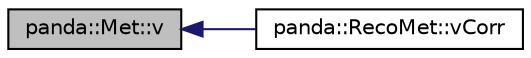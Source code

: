 digraph G
{
  edge [fontname="Helvetica",fontsize="10",labelfontname="Helvetica",labelfontsize="10"];
  node [fontname="Helvetica",fontsize="10",shape=record];
  rankdir=LR;
  Node1 [label="panda::Met::v",height=0.2,width=0.4,color="black", fillcolor="grey75", style="filled" fontcolor="black"];
  Node1 -> Node2 [dir=back,color="midnightblue",fontsize="10",style="solid"];
  Node2 [label="panda::RecoMet::vCorr",height=0.2,width=0.4,color="black", fillcolor="white", style="filled",URL="$classpanda_1_1RecoMet.html#a9fedbcdca412dc52c25330f1e3900da1"];
}
